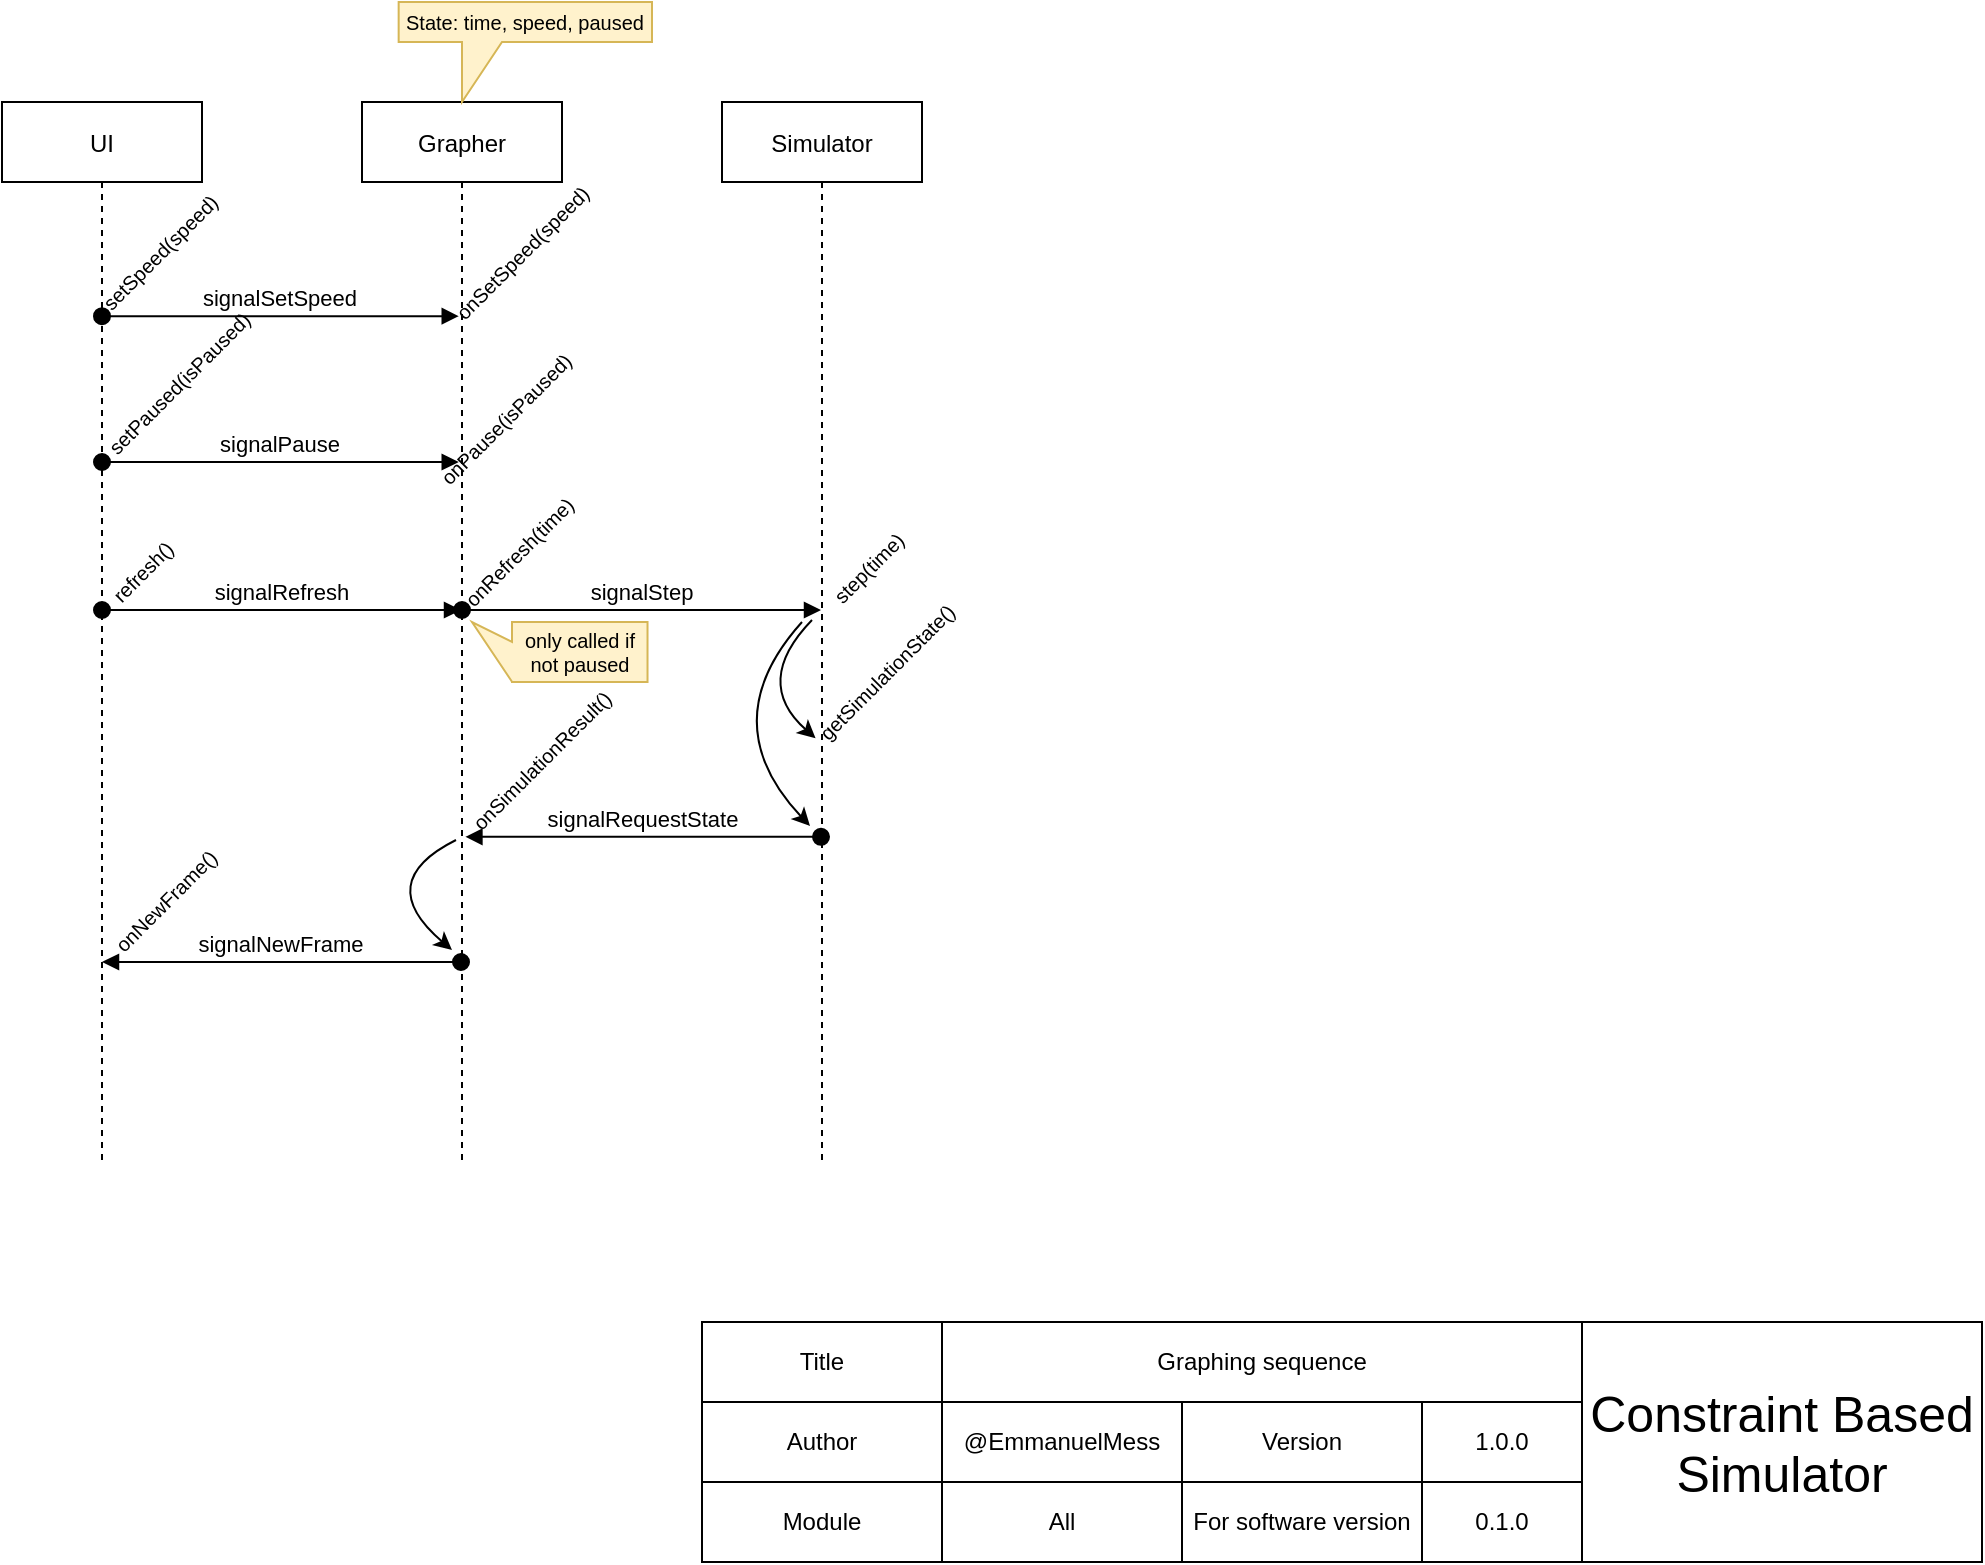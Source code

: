 <mxfile version="22.1.18" type="device">
  <diagram id="kgpKYQtTHZ0yAKxKKP6v" name="Page-1">
    <mxGraphModel dx="874" dy="558" grid="1" gridSize="10" guides="1" tooltips="1" connect="1" arrows="1" fold="1" page="1" pageScale="1" pageWidth="1169" pageHeight="827" math="0" shadow="0">
      <root>
        <mxCell id="0" />
        <mxCell id="1" parent="0" />
        <mxCell id="3nuBFxr9cyL0pnOWT2aG-1" value="UI" style="shape=umlLifeline;perimeter=lifelinePerimeter;container=1;collapsible=0;recursiveResize=0;rounded=0;shadow=0;strokeWidth=1;" parent="1" vertex="1">
          <mxGeometry x="130" y="70" width="100" height="530" as="geometry" />
        </mxCell>
        <mxCell id="22mbCo7hlPRs-dihlj0r-3" value="&lt;font style=&quot;font-size: 10px;&quot;&gt;refresh()&lt;/font&gt;" style="text;html=1;strokeColor=none;fillColor=none;align=center;verticalAlign=middle;whiteSpace=wrap;rounded=0;rotation=-45;" parent="3nuBFxr9cyL0pnOWT2aG-1" vertex="1">
          <mxGeometry x="45.73" y="220" width="48.54" height="30" as="geometry" />
        </mxCell>
        <mxCell id="3nuBFxr9cyL0pnOWT2aG-5" value="Grapher" style="shape=umlLifeline;perimeter=lifelinePerimeter;container=1;collapsible=0;recursiveResize=0;rounded=0;shadow=0;strokeWidth=1;" parent="1" vertex="1">
          <mxGeometry x="310" y="70" width="100" height="530" as="geometry" />
        </mxCell>
        <mxCell id="22mbCo7hlPRs-dihlj0r-1" value="Simulator" style="shape=umlLifeline;perimeter=lifelinePerimeter;container=1;collapsible=0;recursiveResize=0;rounded=0;shadow=0;strokeWidth=1;" parent="1" vertex="1">
          <mxGeometry x="490" y="70" width="100" height="530" as="geometry" />
        </mxCell>
        <mxCell id="3nuBFxr9cyL0pnOWT2aG-3" value="signalRefresh" style="verticalAlign=bottom;startArrow=oval;endArrow=block;startSize=8;shadow=0;strokeWidth=1;strokeColor=default;" parent="1" source="3nuBFxr9cyL0pnOWT2aG-1" target="3nuBFxr9cyL0pnOWT2aG-5" edge="1">
          <mxGeometry relative="1" as="geometry">
            <mxPoint x="180" y="294" as="sourcePoint" />
            <mxPoint x="240" y="294" as="targetPoint" />
            <Array as="points">
              <mxPoint x="300" y="324" />
            </Array>
          </mxGeometry>
        </mxCell>
        <mxCell id="22mbCo7hlPRs-dihlj0r-4" value="&lt;font style=&quot;font-size: 10px;&quot;&gt;setSpeed(speed)&lt;/font&gt;" style="text;html=1;strokeColor=none;fillColor=none;align=center;verticalAlign=middle;whiteSpace=wrap;rounded=0;rotation=-45;" parent="1" vertex="1">
          <mxGeometry x="166" y="130.0" width="85.86" height="30" as="geometry" />
        </mxCell>
        <mxCell id="22mbCo7hlPRs-dihlj0r-5" value="signalSetSpeed" style="verticalAlign=bottom;startArrow=oval;endArrow=block;startSize=8;shadow=0;strokeWidth=1;entryX=0.483;entryY=0.233;entryDx=0;entryDy=0;entryPerimeter=0;" parent="1" edge="1">
          <mxGeometry relative="1" as="geometry">
            <mxPoint x="179.999" y="177.08" as="sourcePoint" />
            <mxPoint x="358.37" y="177.08" as="targetPoint" />
          </mxGeometry>
        </mxCell>
        <mxCell id="22mbCo7hlPRs-dihlj0r-6" value="&lt;font style=&quot;font-size: 10px;&quot;&gt;setPaused(isPaused)&lt;/font&gt;" style="text;html=1;strokeColor=none;fillColor=none;align=center;verticalAlign=middle;whiteSpace=wrap;rounded=0;rotation=-45;" parent="1" vertex="1">
          <mxGeometry x="163.47" y="195.15" width="111.07" height="30" as="geometry" />
        </mxCell>
        <mxCell id="22mbCo7hlPRs-dihlj0r-7" value="signalPause" style="verticalAlign=bottom;startArrow=oval;endArrow=block;startSize=8;shadow=0;strokeWidth=1;entryX=0.483;entryY=0.233;entryDx=0;entryDy=0;entryPerimeter=0;" parent="1" edge="1">
          <mxGeometry relative="1" as="geometry">
            <mxPoint x="179.999" y="250.0" as="sourcePoint" />
            <mxPoint x="358.37" y="250.0" as="targetPoint" />
          </mxGeometry>
        </mxCell>
        <mxCell id="22mbCo7hlPRs-dihlj0r-8" value="&lt;font style=&quot;font-size: 10px;&quot;&gt;onRefresh(time)&lt;/font&gt;" style="text;html=1;strokeColor=none;fillColor=none;align=center;verticalAlign=middle;whiteSpace=wrap;rounded=0;rotation=-45;" parent="1" vertex="1">
          <mxGeometry x="348.54" y="280.46" width="80" height="30" as="geometry" />
        </mxCell>
        <mxCell id="22mbCo7hlPRs-dihlj0r-10" value="signalStep" style="verticalAlign=bottom;startArrow=oval;endArrow=block;startSize=8;shadow=0;strokeWidth=1;" parent="1" source="3nuBFxr9cyL0pnOWT2aG-5" target="22mbCo7hlPRs-dihlj0r-1" edge="1">
          <mxGeometry relative="1" as="geometry">
            <mxPoint x="359.999" y="324" as="sourcePoint" />
            <mxPoint x="539.57" y="324" as="targetPoint" />
            <Array as="points">
              <mxPoint x="480.07" y="324" />
            </Array>
          </mxGeometry>
        </mxCell>
        <mxCell id="22mbCo7hlPRs-dihlj0r-11" value="&lt;font style=&quot;font-size: 10px;&quot;&gt;step(time)&lt;/font&gt;" style="text;html=1;strokeColor=none;fillColor=none;align=center;verticalAlign=middle;whiteSpace=wrap;rounded=0;rotation=-45;" parent="1" vertex="1">
          <mxGeometry x="532.93" y="287.53" width="60" height="30" as="geometry" />
        </mxCell>
        <mxCell id="22mbCo7hlPRs-dihlj0r-34" value="&lt;font style=&quot;font-size: 10px;&quot;&gt;onSimulationResult()&lt;/font&gt;" style="text;html=1;strokeColor=none;fillColor=none;align=center;verticalAlign=middle;whiteSpace=wrap;rounded=0;rotation=-45;" parent="1" vertex="1">
          <mxGeometry x="345.89" y="384.22" width="108.06" height="30" as="geometry" />
        </mxCell>
        <mxCell id="22mbCo7hlPRs-dihlj0r-35" value="signalRequestState" style="verticalAlign=bottom;startArrow=oval;endArrow=block;startSize=8;shadow=0;strokeWidth=1;entryX=0;entryY=0.5;entryDx=0;entryDy=0;" parent="1" source="22mbCo7hlPRs-dihlj0r-1" target="22mbCo7hlPRs-dihlj0r-34" edge="1">
          <mxGeometry relative="1" as="geometry">
            <mxPoint x="361.389" y="437.68" as="sourcePoint" />
            <mxPoint x="475" y="490" as="targetPoint" />
            <Array as="points" />
          </mxGeometry>
        </mxCell>
        <mxCell id="22mbCo7hlPRs-dihlj0r-38" value="" style="curved=1;endArrow=classic;html=1;rounded=0;fontSize=10;entryX=0.053;entryY=0.444;entryDx=0;entryDy=0;entryPerimeter=0;" parent="1" target="22mbCo7hlPRs-dihlj0r-39" edge="1">
          <mxGeometry width="50" height="50" relative="1" as="geometry">
            <mxPoint x="535" y="329" as="sourcePoint" />
            <mxPoint x="480" y="374" as="targetPoint" />
            <Array as="points">
              <mxPoint x="505" y="360" />
            </Array>
          </mxGeometry>
        </mxCell>
        <mxCell id="22mbCo7hlPRs-dihlj0r-39" value="&lt;font style=&quot;font-size: 10px;&quot;&gt;getSimulationState()&lt;/font&gt;" style="text;html=1;strokeColor=none;fillColor=none;align=center;verticalAlign=middle;whiteSpace=wrap;rounded=0;rotation=-45;" parent="1" vertex="1">
          <mxGeometry x="518.02" y="340.0" width="108.51" height="30" as="geometry" />
        </mxCell>
        <mxCell id="22mbCo7hlPRs-dihlj0r-40" value="&lt;span style=&quot;font-size: 10px;&quot;&gt;onPause(isPaused)&lt;/span&gt;" style="text;html=1;strokeColor=none;fillColor=none;align=center;verticalAlign=middle;whiteSpace=wrap;rounded=0;rotation=-45;" parent="1" vertex="1">
          <mxGeometry x="351.3" y="212.69" width="61.46" height="30" as="geometry" />
        </mxCell>
        <mxCell id="22mbCo7hlPRs-dihlj0r-41" value="&lt;span style=&quot;font-size: 10px;&quot;&gt;onSetSpeed(speed)&lt;/span&gt;" style="text;html=1;strokeColor=none;fillColor=none;align=center;verticalAlign=middle;whiteSpace=wrap;rounded=0;rotation=-45;" parent="1" vertex="1">
          <mxGeometry x="341.22" y="130" width="98.08" height="30" as="geometry" />
        </mxCell>
        <mxCell id="22mbCo7hlPRs-dihlj0r-42" value="State: time, speed, paused" style="shape=callout;whiteSpace=wrap;html=1;perimeter=calloutPerimeter;fontSize=10;size=30;position=0.25;position2=0.25;fillColor=#fff2cc;strokeColor=#d6b656;" parent="1" vertex="1">
          <mxGeometry x="328.33" y="20" width="126.67" height="50" as="geometry" />
        </mxCell>
        <mxCell id="22mbCo7hlPRs-dihlj0r-43" value="only called if not paused" style="shape=callout;whiteSpace=wrap;html=1;perimeter=calloutPerimeter;fontSize=10;direction=south;position2=0;fillColor=#fff2cc;strokeColor=#d6b656;size=20;position=0.33;base=20;" parent="1" vertex="1">
          <mxGeometry x="365" y="330" width="87.76" height="30" as="geometry" />
        </mxCell>
        <mxCell id="22mbCo7hlPRs-dihlj0r-46" value="&lt;font style=&quot;font-size: 10px;&quot;&gt;onNewFrame()&lt;/font&gt;" style="text;html=1;strokeColor=none;fillColor=none;align=center;verticalAlign=middle;whiteSpace=wrap;rounded=0;rotation=-45;" parent="1" vertex="1">
          <mxGeometry x="167.49" y="453.6" width="89" height="30" as="geometry" />
        </mxCell>
        <mxCell id="22mbCo7hlPRs-dihlj0r-52" value="signalNewFrame" style="verticalAlign=bottom;startArrow=oval;endArrow=block;startSize=8;shadow=0;strokeWidth=1;strokeColor=default;" parent="1" source="3nuBFxr9cyL0pnOWT2aG-5" target="3nuBFxr9cyL0pnOWT2aG-1" edge="1">
          <mxGeometry relative="1" as="geometry">
            <mxPoint x="284.664" y="530" as="sourcePoint" />
            <mxPoint x="464.14" y="530" as="targetPoint" />
            <Array as="points">
              <mxPoint x="295" y="500" />
            </Array>
          </mxGeometry>
        </mxCell>
        <mxCell id="22mbCo7hlPRs-dihlj0r-53" value="" style="curved=1;endArrow=classic;html=1;rounded=0;fontSize=10;" parent="1" edge="1">
          <mxGeometry width="50" height="50" relative="1" as="geometry">
            <mxPoint x="357" y="439" as="sourcePoint" />
            <mxPoint x="355" y="494" as="targetPoint" />
            <Array as="points">
              <mxPoint x="315" y="460" />
            </Array>
          </mxGeometry>
        </mxCell>
        <mxCell id="wcwKAQTNXn8mG2AMNPib-2" value="" style="curved=1;endArrow=classic;html=1;rounded=0;fontSize=10;" parent="1" edge="1">
          <mxGeometry width="50" height="50" relative="1" as="geometry">
            <mxPoint x="530" y="330" as="sourcePoint" />
            <mxPoint x="534" y="432" as="targetPoint" />
            <Array as="points">
              <mxPoint x="485" y="380" />
            </Array>
          </mxGeometry>
        </mxCell>
        <mxCell id="gvSZGytMcYEeIgBYerwc-1" value="Title" style="rounded=0;whiteSpace=wrap;html=1;" parent="1" vertex="1">
          <mxGeometry x="480" y="680" width="120" height="40" as="geometry" />
        </mxCell>
        <mxCell id="gvSZGytMcYEeIgBYerwc-2" value="Graphing sequence" style="rounded=0;whiteSpace=wrap;html=1;" parent="1" vertex="1">
          <mxGeometry x="600.0" y="680" width="320" height="40" as="geometry" />
        </mxCell>
        <mxCell id="gvSZGytMcYEeIgBYerwc-3" value="Module" style="rounded=0;whiteSpace=wrap;html=1;" parent="1" vertex="1">
          <mxGeometry x="480" y="760" width="120" height="40" as="geometry" />
        </mxCell>
        <mxCell id="gvSZGytMcYEeIgBYerwc-4" value="Author" style="rounded=0;whiteSpace=wrap;html=1;" parent="1" vertex="1">
          <mxGeometry x="480" y="720" width="120" height="40" as="geometry" />
        </mxCell>
        <mxCell id="gvSZGytMcYEeIgBYerwc-5" value="@EmmanuelMess" style="rounded=0;whiteSpace=wrap;html=1;" parent="1" vertex="1">
          <mxGeometry x="600.0" y="720" width="120" height="40" as="geometry" />
        </mxCell>
        <mxCell id="gvSZGytMcYEeIgBYerwc-7" value="All" style="rounded=0;whiteSpace=wrap;html=1;" parent="1" vertex="1">
          <mxGeometry x="600.0" y="760" width="120" height="40" as="geometry" />
        </mxCell>
        <mxCell id="gvSZGytMcYEeIgBYerwc-8" value="Version" style="rounded=0;whiteSpace=wrap;html=1;" parent="1" vertex="1">
          <mxGeometry x="720.0" y="720" width="120" height="40" as="geometry" />
        </mxCell>
        <mxCell id="gvSZGytMcYEeIgBYerwc-9" value="&lt;font style=&quot;font-size: 25px;&quot;&gt;Constraint Based Simulator&lt;/font&gt;" style="rounded=0;whiteSpace=wrap;html=1;" parent="1" vertex="1">
          <mxGeometry x="920.0" y="680" width="200" height="120" as="geometry" />
        </mxCell>
        <mxCell id="gvSZGytMcYEeIgBYerwc-10" value="1.0.0" style="rounded=0;whiteSpace=wrap;html=1;" parent="1" vertex="1">
          <mxGeometry x="840.0" y="720" width="80" height="40" as="geometry" />
        </mxCell>
        <mxCell id="gvSZGytMcYEeIgBYerwc-12" value="For software version" style="rounded=0;whiteSpace=wrap;html=1;" parent="1" vertex="1">
          <mxGeometry x="720.0" y="760" width="120" height="40" as="geometry" />
        </mxCell>
        <mxCell id="gvSZGytMcYEeIgBYerwc-13" value="0.1.0" style="rounded=0;whiteSpace=wrap;html=1;" parent="1" vertex="1">
          <mxGeometry x="840.0" y="760" width="80" height="40" as="geometry" />
        </mxCell>
      </root>
    </mxGraphModel>
  </diagram>
</mxfile>
